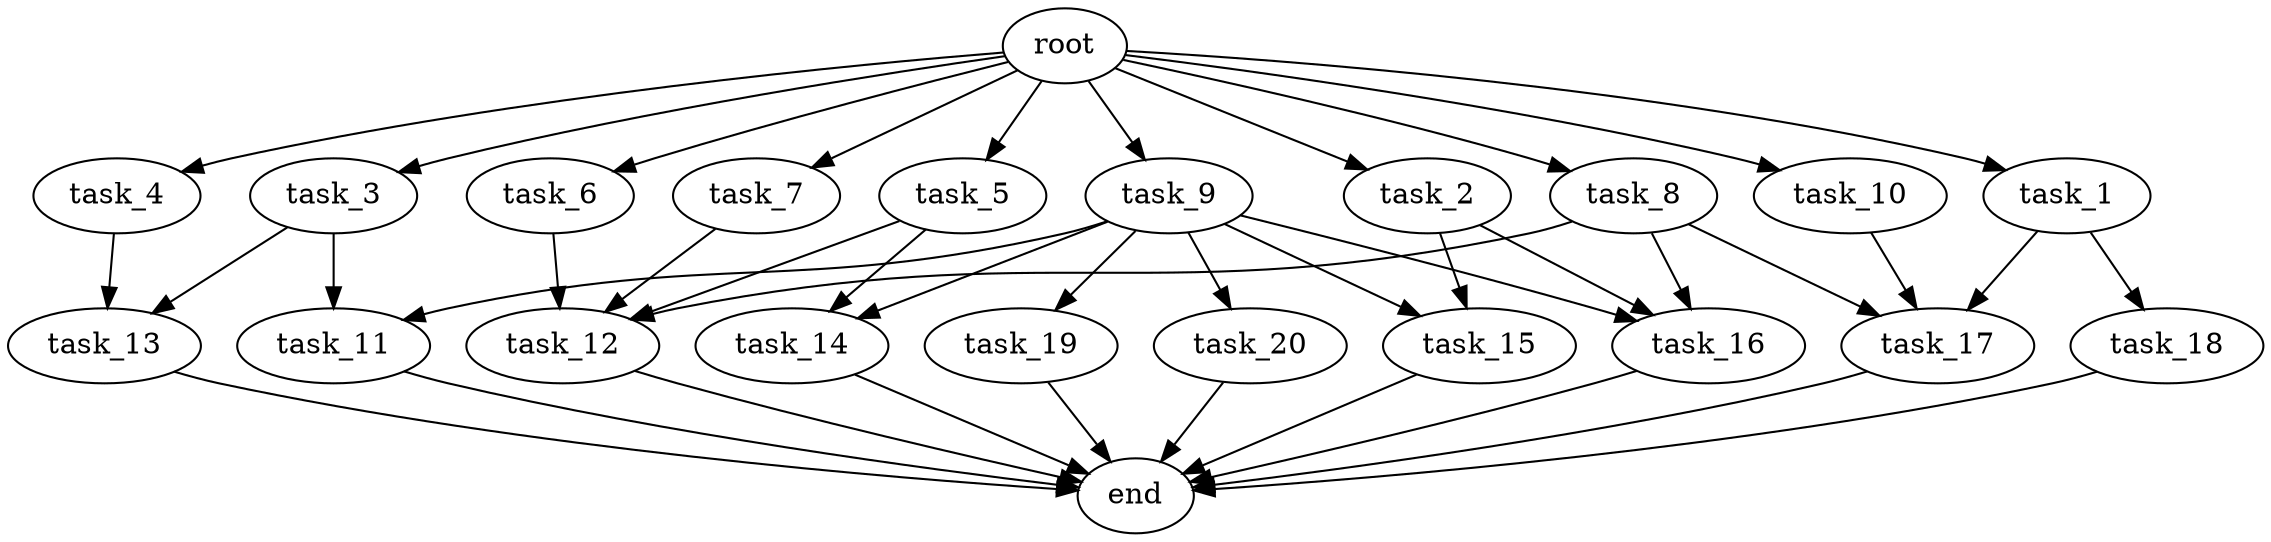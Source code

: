 digraph G {
  root [size="0.000000e+00"];
  task_1 [size="8.779090e+10"];
  task_2 [size="1.320063e+10"];
  task_3 [size="3.173857e+10"];
  task_4 [size="5.304708e+10"];
  task_5 [size="1.418816e+10"];
  task_6 [size="1.169304e+10"];
  task_7 [size="4.425775e+09"];
  task_8 [size="1.279587e+10"];
  task_9 [size="8.716924e+10"];
  task_10 [size="8.348206e+10"];
  task_11 [size="7.478486e+10"];
  task_12 [size="9.262444e+10"];
  task_13 [size="2.829972e+10"];
  task_14 [size="8.769487e+10"];
  task_15 [size="6.129703e+10"];
  task_16 [size="7.615878e+10"];
  task_17 [size="2.638316e+10"];
  task_18 [size="3.130790e+10"];
  task_19 [size="8.926825e+10"];
  task_20 [size="3.156114e+10"];
  end [size="0.000000e+00"];

  root -> task_1 [size="1.000000e-12"];
  root -> task_2 [size="1.000000e-12"];
  root -> task_3 [size="1.000000e-12"];
  root -> task_4 [size="1.000000e-12"];
  root -> task_5 [size="1.000000e-12"];
  root -> task_6 [size="1.000000e-12"];
  root -> task_7 [size="1.000000e-12"];
  root -> task_8 [size="1.000000e-12"];
  root -> task_9 [size="1.000000e-12"];
  root -> task_10 [size="1.000000e-12"];
  task_1 -> task_17 [size="8.794385e+07"];
  task_1 -> task_18 [size="3.130790e+08"];
  task_2 -> task_15 [size="3.064851e+08"];
  task_2 -> task_16 [size="2.538626e+08"];
  task_3 -> task_11 [size="3.739243e+08"];
  task_3 -> task_13 [size="1.414986e+08"];
  task_4 -> task_13 [size="1.414986e+08"];
  task_5 -> task_12 [size="2.315611e+08"];
  task_5 -> task_14 [size="4.384743e+08"];
  task_6 -> task_12 [size="2.315611e+08"];
  task_7 -> task_12 [size="2.315611e+08"];
  task_8 -> task_12 [size="2.315611e+08"];
  task_8 -> task_16 [size="2.538626e+08"];
  task_8 -> task_17 [size="8.794385e+07"];
  task_9 -> task_11 [size="3.739243e+08"];
  task_9 -> task_14 [size="4.384743e+08"];
  task_9 -> task_15 [size="3.064851e+08"];
  task_9 -> task_16 [size="2.538626e+08"];
  task_9 -> task_19 [size="8.926825e+08"];
  task_9 -> task_20 [size="3.156114e+08"];
  task_10 -> task_17 [size="8.794385e+07"];
  task_11 -> end [size="1.000000e-12"];
  task_12 -> end [size="1.000000e-12"];
  task_13 -> end [size="1.000000e-12"];
  task_14 -> end [size="1.000000e-12"];
  task_15 -> end [size="1.000000e-12"];
  task_16 -> end [size="1.000000e-12"];
  task_17 -> end [size="1.000000e-12"];
  task_18 -> end [size="1.000000e-12"];
  task_19 -> end [size="1.000000e-12"];
  task_20 -> end [size="1.000000e-12"];
}
